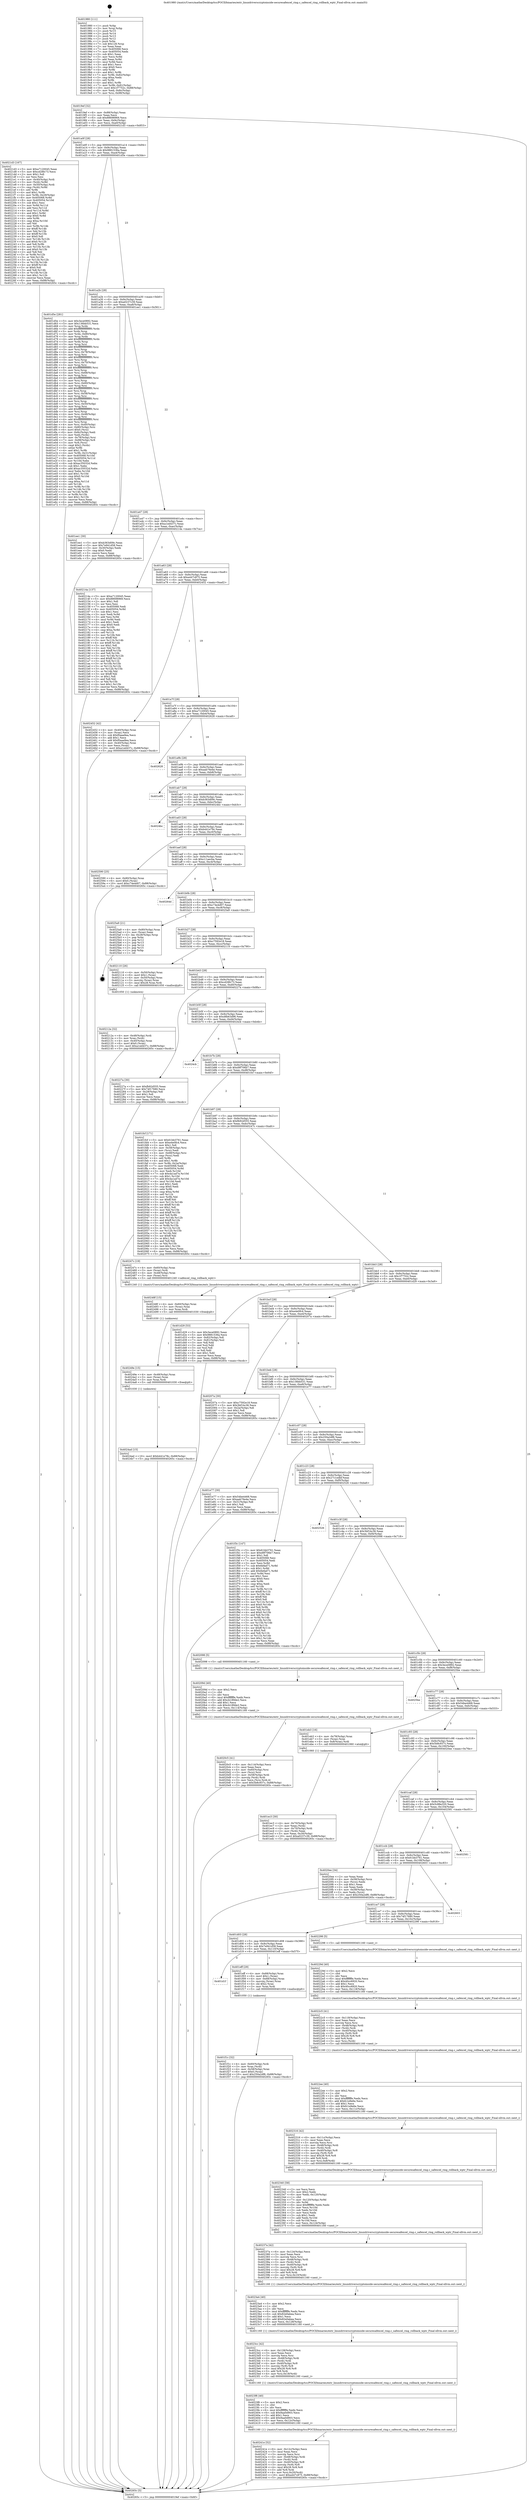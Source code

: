 digraph "0x401980" {
  label = "0x401980 (/mnt/c/Users/mathe/Desktop/tcc/POCII/binaries/extr_linuxdriverscryptoinside-securesafexcel_ring.c_safexcel_ring_rollback_wptr_Final-ollvm.out::main(0))"
  labelloc = "t"
  node[shape=record]

  Entry [label="",width=0.3,height=0.3,shape=circle,fillcolor=black,style=filled]
  "0x4019ef" [label="{
     0x4019ef [32]\l
     | [instrs]\l
     &nbsp;&nbsp;0x4019ef \<+6\>: mov -0x88(%rbp),%eax\l
     &nbsp;&nbsp;0x4019f5 \<+2\>: mov %eax,%ecx\l
     &nbsp;&nbsp;0x4019f7 \<+6\>: sub $0x88698969,%ecx\l
     &nbsp;&nbsp;0x4019fd \<+6\>: mov %eax,-0x9c(%rbp)\l
     &nbsp;&nbsp;0x401a03 \<+6\>: mov %ecx,-0xa0(%rbp)\l
     &nbsp;&nbsp;0x401a09 \<+6\>: je 00000000004021d3 \<main+0x853\>\l
  }"]
  "0x4021d3" [label="{
     0x4021d3 [167]\l
     | [instrs]\l
     &nbsp;&nbsp;0x4021d3 \<+5\>: mov $0xa7120045,%eax\l
     &nbsp;&nbsp;0x4021d8 \<+5\>: mov $0xcd28fc73,%ecx\l
     &nbsp;&nbsp;0x4021dd \<+2\>: mov $0x1,%dl\l
     &nbsp;&nbsp;0x4021df \<+2\>: xor %esi,%esi\l
     &nbsp;&nbsp;0x4021e1 \<+4\>: mov -0x40(%rbp),%rdi\l
     &nbsp;&nbsp;0x4021e5 \<+3\>: mov (%rdi),%r8d\l
     &nbsp;&nbsp;0x4021e8 \<+4\>: mov -0x50(%rbp),%rdi\l
     &nbsp;&nbsp;0x4021ec \<+3\>: cmp (%rdi),%r8d\l
     &nbsp;&nbsp;0x4021ef \<+4\>: setl %r9b\l
     &nbsp;&nbsp;0x4021f3 \<+4\>: and $0x1,%r9b\l
     &nbsp;&nbsp;0x4021f7 \<+4\>: mov %r9b,-0x29(%rbp)\l
     &nbsp;&nbsp;0x4021fb \<+8\>: mov 0x405068,%r8d\l
     &nbsp;&nbsp;0x402203 \<+8\>: mov 0x405054,%r10d\l
     &nbsp;&nbsp;0x40220b \<+3\>: sub $0x1,%esi\l
     &nbsp;&nbsp;0x40220e \<+3\>: mov %r8d,%r11d\l
     &nbsp;&nbsp;0x402211 \<+3\>: add %esi,%r11d\l
     &nbsp;&nbsp;0x402214 \<+4\>: imul %r11d,%r8d\l
     &nbsp;&nbsp;0x402218 \<+4\>: and $0x1,%r8d\l
     &nbsp;&nbsp;0x40221c \<+4\>: cmp $0x0,%r8d\l
     &nbsp;&nbsp;0x402220 \<+4\>: sete %r9b\l
     &nbsp;&nbsp;0x402224 \<+4\>: cmp $0xa,%r10d\l
     &nbsp;&nbsp;0x402228 \<+3\>: setl %bl\l
     &nbsp;&nbsp;0x40222b \<+3\>: mov %r9b,%r14b\l
     &nbsp;&nbsp;0x40222e \<+4\>: xor $0xff,%r14b\l
     &nbsp;&nbsp;0x402232 \<+3\>: mov %bl,%r15b\l
     &nbsp;&nbsp;0x402235 \<+4\>: xor $0xff,%r15b\l
     &nbsp;&nbsp;0x402239 \<+3\>: xor $0x0,%dl\l
     &nbsp;&nbsp;0x40223c \<+3\>: mov %r14b,%r12b\l
     &nbsp;&nbsp;0x40223f \<+4\>: and $0x0,%r12b\l
     &nbsp;&nbsp;0x402243 \<+3\>: and %dl,%r9b\l
     &nbsp;&nbsp;0x402246 \<+3\>: mov %r15b,%r13b\l
     &nbsp;&nbsp;0x402249 \<+4\>: and $0x0,%r13b\l
     &nbsp;&nbsp;0x40224d \<+2\>: and %dl,%bl\l
     &nbsp;&nbsp;0x40224f \<+3\>: or %r9b,%r12b\l
     &nbsp;&nbsp;0x402252 \<+3\>: or %bl,%r13b\l
     &nbsp;&nbsp;0x402255 \<+3\>: xor %r13b,%r12b\l
     &nbsp;&nbsp;0x402258 \<+3\>: or %r15b,%r14b\l
     &nbsp;&nbsp;0x40225b \<+4\>: xor $0xff,%r14b\l
     &nbsp;&nbsp;0x40225f \<+3\>: or $0x0,%dl\l
     &nbsp;&nbsp;0x402262 \<+3\>: and %dl,%r14b\l
     &nbsp;&nbsp;0x402265 \<+3\>: or %r14b,%r12b\l
     &nbsp;&nbsp;0x402268 \<+4\>: test $0x1,%r12b\l
     &nbsp;&nbsp;0x40226c \<+3\>: cmovne %ecx,%eax\l
     &nbsp;&nbsp;0x40226f \<+6\>: mov %eax,-0x88(%rbp)\l
     &nbsp;&nbsp;0x402275 \<+5\>: jmp 000000000040265c \<main+0xcdc\>\l
  }"]
  "0x401a0f" [label="{
     0x401a0f [28]\l
     | [instrs]\l
     &nbsp;&nbsp;0x401a0f \<+5\>: jmp 0000000000401a14 \<main+0x94\>\l
     &nbsp;&nbsp;0x401a14 \<+6\>: mov -0x9c(%rbp),%eax\l
     &nbsp;&nbsp;0x401a1a \<+5\>: sub $0x9881536a,%eax\l
     &nbsp;&nbsp;0x401a1f \<+6\>: mov %eax,-0xa4(%rbp)\l
     &nbsp;&nbsp;0x401a25 \<+6\>: je 0000000000401d5e \<main+0x3de\>\l
  }"]
  Exit [label="",width=0.3,height=0.3,shape=circle,fillcolor=black,style=filled,peripheries=2]
  "0x401d5e" [label="{
     0x401d5e [281]\l
     | [instrs]\l
     &nbsp;&nbsp;0x401d5e \<+5\>: mov $0x3ece0892,%eax\l
     &nbsp;&nbsp;0x401d63 \<+5\>: mov $0x136bb531,%ecx\l
     &nbsp;&nbsp;0x401d68 \<+3\>: mov %rsp,%rdx\l
     &nbsp;&nbsp;0x401d6b \<+4\>: add $0xfffffffffffffff0,%rdx\l
     &nbsp;&nbsp;0x401d6f \<+3\>: mov %rdx,%rsp\l
     &nbsp;&nbsp;0x401d72 \<+4\>: mov %rdx,-0x80(%rbp)\l
     &nbsp;&nbsp;0x401d76 \<+3\>: mov %rsp,%rdx\l
     &nbsp;&nbsp;0x401d79 \<+4\>: add $0xfffffffffffffff0,%rdx\l
     &nbsp;&nbsp;0x401d7d \<+3\>: mov %rdx,%rsp\l
     &nbsp;&nbsp;0x401d80 \<+3\>: mov %rsp,%rsi\l
     &nbsp;&nbsp;0x401d83 \<+4\>: add $0xfffffffffffffff0,%rsi\l
     &nbsp;&nbsp;0x401d87 \<+3\>: mov %rsi,%rsp\l
     &nbsp;&nbsp;0x401d8a \<+4\>: mov %rsi,-0x78(%rbp)\l
     &nbsp;&nbsp;0x401d8e \<+3\>: mov %rsp,%rsi\l
     &nbsp;&nbsp;0x401d91 \<+4\>: add $0xfffffffffffffff0,%rsi\l
     &nbsp;&nbsp;0x401d95 \<+3\>: mov %rsi,%rsp\l
     &nbsp;&nbsp;0x401d98 \<+4\>: mov %rsi,-0x70(%rbp)\l
     &nbsp;&nbsp;0x401d9c \<+3\>: mov %rsp,%rsi\l
     &nbsp;&nbsp;0x401d9f \<+4\>: add $0xfffffffffffffff0,%rsi\l
     &nbsp;&nbsp;0x401da3 \<+3\>: mov %rsi,%rsp\l
     &nbsp;&nbsp;0x401da6 \<+4\>: mov %rsi,-0x68(%rbp)\l
     &nbsp;&nbsp;0x401daa \<+3\>: mov %rsp,%rsi\l
     &nbsp;&nbsp;0x401dad \<+4\>: add $0xfffffffffffffff0,%rsi\l
     &nbsp;&nbsp;0x401db1 \<+3\>: mov %rsi,%rsp\l
     &nbsp;&nbsp;0x401db4 \<+4\>: mov %rsi,-0x60(%rbp)\l
     &nbsp;&nbsp;0x401db8 \<+3\>: mov %rsp,%rsi\l
     &nbsp;&nbsp;0x401dbb \<+4\>: add $0xfffffffffffffff0,%rsi\l
     &nbsp;&nbsp;0x401dbf \<+3\>: mov %rsi,%rsp\l
     &nbsp;&nbsp;0x401dc2 \<+4\>: mov %rsi,-0x58(%rbp)\l
     &nbsp;&nbsp;0x401dc6 \<+3\>: mov %rsp,%rsi\l
     &nbsp;&nbsp;0x401dc9 \<+4\>: add $0xfffffffffffffff0,%rsi\l
     &nbsp;&nbsp;0x401dcd \<+3\>: mov %rsi,%rsp\l
     &nbsp;&nbsp;0x401dd0 \<+4\>: mov %rsi,-0x50(%rbp)\l
     &nbsp;&nbsp;0x401dd4 \<+3\>: mov %rsp,%rsi\l
     &nbsp;&nbsp;0x401dd7 \<+4\>: add $0xfffffffffffffff0,%rsi\l
     &nbsp;&nbsp;0x401ddb \<+3\>: mov %rsi,%rsp\l
     &nbsp;&nbsp;0x401dde \<+4\>: mov %rsi,-0x48(%rbp)\l
     &nbsp;&nbsp;0x401de2 \<+3\>: mov %rsp,%rsi\l
     &nbsp;&nbsp;0x401de5 \<+4\>: add $0xfffffffffffffff0,%rsi\l
     &nbsp;&nbsp;0x401de9 \<+3\>: mov %rsi,%rsp\l
     &nbsp;&nbsp;0x401dec \<+4\>: mov %rsi,-0x40(%rbp)\l
     &nbsp;&nbsp;0x401df0 \<+4\>: mov -0x80(%rbp),%rsi\l
     &nbsp;&nbsp;0x401df4 \<+6\>: movl $0x0,(%rsi)\l
     &nbsp;&nbsp;0x401dfa \<+6\>: mov -0x8c(%rbp),%edi\l
     &nbsp;&nbsp;0x401e00 \<+2\>: mov %edi,(%rdx)\l
     &nbsp;&nbsp;0x401e02 \<+4\>: mov -0x78(%rbp),%rsi\l
     &nbsp;&nbsp;0x401e06 \<+7\>: mov -0x98(%rbp),%r8\l
     &nbsp;&nbsp;0x401e0d \<+3\>: mov %r8,(%rsi)\l
     &nbsp;&nbsp;0x401e10 \<+3\>: cmpl $0x2,(%rdx)\l
     &nbsp;&nbsp;0x401e13 \<+4\>: setne %r9b\l
     &nbsp;&nbsp;0x401e17 \<+4\>: and $0x1,%r9b\l
     &nbsp;&nbsp;0x401e1b \<+4\>: mov %r9b,-0x31(%rbp)\l
     &nbsp;&nbsp;0x401e1f \<+8\>: mov 0x405068,%r10d\l
     &nbsp;&nbsp;0x401e27 \<+8\>: mov 0x405054,%r11d\l
     &nbsp;&nbsp;0x401e2f \<+3\>: mov %r10d,%ebx\l
     &nbsp;&nbsp;0x401e32 \<+6\>: sub $0xac35032d,%ebx\l
     &nbsp;&nbsp;0x401e38 \<+3\>: sub $0x1,%ebx\l
     &nbsp;&nbsp;0x401e3b \<+6\>: add $0xac35032d,%ebx\l
     &nbsp;&nbsp;0x401e41 \<+4\>: imul %ebx,%r10d\l
     &nbsp;&nbsp;0x401e45 \<+4\>: and $0x1,%r10d\l
     &nbsp;&nbsp;0x401e49 \<+4\>: cmp $0x0,%r10d\l
     &nbsp;&nbsp;0x401e4d \<+4\>: sete %r9b\l
     &nbsp;&nbsp;0x401e51 \<+4\>: cmp $0xa,%r11d\l
     &nbsp;&nbsp;0x401e55 \<+4\>: setl %r14b\l
     &nbsp;&nbsp;0x401e59 \<+3\>: mov %r9b,%r15b\l
     &nbsp;&nbsp;0x401e5c \<+3\>: and %r14b,%r15b\l
     &nbsp;&nbsp;0x401e5f \<+3\>: xor %r14b,%r9b\l
     &nbsp;&nbsp;0x401e62 \<+3\>: or %r9b,%r15b\l
     &nbsp;&nbsp;0x401e65 \<+4\>: test $0x1,%r15b\l
     &nbsp;&nbsp;0x401e69 \<+3\>: cmovne %ecx,%eax\l
     &nbsp;&nbsp;0x401e6c \<+6\>: mov %eax,-0x88(%rbp)\l
     &nbsp;&nbsp;0x401e72 \<+5\>: jmp 000000000040265c \<main+0xcdc\>\l
  }"]
  "0x401a2b" [label="{
     0x401a2b [28]\l
     | [instrs]\l
     &nbsp;&nbsp;0x401a2b \<+5\>: jmp 0000000000401a30 \<main+0xb0\>\l
     &nbsp;&nbsp;0x401a30 \<+6\>: mov -0x9c(%rbp),%eax\l
     &nbsp;&nbsp;0x401a36 \<+5\>: sub $0xa0237c39,%eax\l
     &nbsp;&nbsp;0x401a3b \<+6\>: mov %eax,-0xa8(%rbp)\l
     &nbsp;&nbsp;0x401a41 \<+6\>: je 0000000000401ee1 \<main+0x561\>\l
  }"]
  "0x4024ad" [label="{
     0x4024ad [15]\l
     | [instrs]\l
     &nbsp;&nbsp;0x4024ad \<+10\>: movl $0xb441e78c,-0x88(%rbp)\l
     &nbsp;&nbsp;0x4024b7 \<+5\>: jmp 000000000040265c \<main+0xcdc\>\l
  }"]
  "0x401ee1" [label="{
     0x401ee1 [30]\l
     | [instrs]\l
     &nbsp;&nbsp;0x401ee1 \<+5\>: mov $0xb363d09c,%eax\l
     &nbsp;&nbsp;0x401ee6 \<+5\>: mov $0x7e941d58,%ecx\l
     &nbsp;&nbsp;0x401eeb \<+3\>: mov -0x30(%rbp),%edx\l
     &nbsp;&nbsp;0x401eee \<+3\>: cmp $0x0,%edx\l
     &nbsp;&nbsp;0x401ef1 \<+3\>: cmove %ecx,%eax\l
     &nbsp;&nbsp;0x401ef4 \<+6\>: mov %eax,-0x88(%rbp)\l
     &nbsp;&nbsp;0x401efa \<+5\>: jmp 000000000040265c \<main+0xcdc\>\l
  }"]
  "0x401a47" [label="{
     0x401a47 [28]\l
     | [instrs]\l
     &nbsp;&nbsp;0x401a47 \<+5\>: jmp 0000000000401a4c \<main+0xcc\>\l
     &nbsp;&nbsp;0x401a4c \<+6\>: mov -0x9c(%rbp),%eax\l
     &nbsp;&nbsp;0x401a52 \<+5\>: sub $0xa1ed437c,%eax\l
     &nbsp;&nbsp;0x401a57 \<+6\>: mov %eax,-0xac(%rbp)\l
     &nbsp;&nbsp;0x401a5d \<+6\>: je 000000000040214a \<main+0x7ca\>\l
  }"]
  "0x40249e" [label="{
     0x40249e [15]\l
     | [instrs]\l
     &nbsp;&nbsp;0x40249e \<+4\>: mov -0x48(%rbp),%rax\l
     &nbsp;&nbsp;0x4024a2 \<+3\>: mov (%rax),%rax\l
     &nbsp;&nbsp;0x4024a5 \<+3\>: mov %rax,%rdi\l
     &nbsp;&nbsp;0x4024a8 \<+5\>: call 0000000000401030 \<free@plt\>\l
     | [calls]\l
     &nbsp;&nbsp;0x401030 \{1\} (unknown)\l
  }"]
  "0x40214a" [label="{
     0x40214a [137]\l
     | [instrs]\l
     &nbsp;&nbsp;0x40214a \<+5\>: mov $0xa7120045,%eax\l
     &nbsp;&nbsp;0x40214f \<+5\>: mov $0x88698969,%ecx\l
     &nbsp;&nbsp;0x402154 \<+2\>: mov $0x1,%dl\l
     &nbsp;&nbsp;0x402156 \<+2\>: xor %esi,%esi\l
     &nbsp;&nbsp;0x402158 \<+7\>: mov 0x405068,%edi\l
     &nbsp;&nbsp;0x40215f \<+8\>: mov 0x405054,%r8d\l
     &nbsp;&nbsp;0x402167 \<+3\>: sub $0x1,%esi\l
     &nbsp;&nbsp;0x40216a \<+3\>: mov %edi,%r9d\l
     &nbsp;&nbsp;0x40216d \<+3\>: add %esi,%r9d\l
     &nbsp;&nbsp;0x402170 \<+4\>: imul %r9d,%edi\l
     &nbsp;&nbsp;0x402174 \<+3\>: and $0x1,%edi\l
     &nbsp;&nbsp;0x402177 \<+3\>: cmp $0x0,%edi\l
     &nbsp;&nbsp;0x40217a \<+4\>: sete %r10b\l
     &nbsp;&nbsp;0x40217e \<+4\>: cmp $0xa,%r8d\l
     &nbsp;&nbsp;0x402182 \<+4\>: setl %r11b\l
     &nbsp;&nbsp;0x402186 \<+3\>: mov %r10b,%bl\l
     &nbsp;&nbsp;0x402189 \<+3\>: xor $0xff,%bl\l
     &nbsp;&nbsp;0x40218c \<+3\>: mov %r11b,%r14b\l
     &nbsp;&nbsp;0x40218f \<+4\>: xor $0xff,%r14b\l
     &nbsp;&nbsp;0x402193 \<+3\>: xor $0x1,%dl\l
     &nbsp;&nbsp;0x402196 \<+3\>: mov %bl,%r15b\l
     &nbsp;&nbsp;0x402199 \<+4\>: and $0xff,%r15b\l
     &nbsp;&nbsp;0x40219d \<+3\>: and %dl,%r10b\l
     &nbsp;&nbsp;0x4021a0 \<+3\>: mov %r14b,%r12b\l
     &nbsp;&nbsp;0x4021a3 \<+4\>: and $0xff,%r12b\l
     &nbsp;&nbsp;0x4021a7 \<+3\>: and %dl,%r11b\l
     &nbsp;&nbsp;0x4021aa \<+3\>: or %r10b,%r15b\l
     &nbsp;&nbsp;0x4021ad \<+3\>: or %r11b,%r12b\l
     &nbsp;&nbsp;0x4021b0 \<+3\>: xor %r12b,%r15b\l
     &nbsp;&nbsp;0x4021b3 \<+3\>: or %r14b,%bl\l
     &nbsp;&nbsp;0x4021b6 \<+3\>: xor $0xff,%bl\l
     &nbsp;&nbsp;0x4021b9 \<+3\>: or $0x1,%dl\l
     &nbsp;&nbsp;0x4021bc \<+2\>: and %dl,%bl\l
     &nbsp;&nbsp;0x4021be \<+3\>: or %bl,%r15b\l
     &nbsp;&nbsp;0x4021c1 \<+4\>: test $0x1,%r15b\l
     &nbsp;&nbsp;0x4021c5 \<+3\>: cmovne %ecx,%eax\l
     &nbsp;&nbsp;0x4021c8 \<+6\>: mov %eax,-0x88(%rbp)\l
     &nbsp;&nbsp;0x4021ce \<+5\>: jmp 000000000040265c \<main+0xcdc\>\l
  }"]
  "0x401a63" [label="{
     0x401a63 [28]\l
     | [instrs]\l
     &nbsp;&nbsp;0x401a63 \<+5\>: jmp 0000000000401a68 \<main+0xe8\>\l
     &nbsp;&nbsp;0x401a68 \<+6\>: mov -0x9c(%rbp),%eax\l
     &nbsp;&nbsp;0x401a6e \<+5\>: sub $0xa447c875,%eax\l
     &nbsp;&nbsp;0x401a73 \<+6\>: mov %eax,-0xb0(%rbp)\l
     &nbsp;&nbsp;0x401a79 \<+6\>: je 0000000000402452 \<main+0xad2\>\l
  }"]
  "0x40248f" [label="{
     0x40248f [15]\l
     | [instrs]\l
     &nbsp;&nbsp;0x40248f \<+4\>: mov -0x60(%rbp),%rax\l
     &nbsp;&nbsp;0x402493 \<+3\>: mov (%rax),%rax\l
     &nbsp;&nbsp;0x402496 \<+3\>: mov %rax,%rdi\l
     &nbsp;&nbsp;0x402499 \<+5\>: call 0000000000401030 \<free@plt\>\l
     | [calls]\l
     &nbsp;&nbsp;0x401030 \{1\} (unknown)\l
  }"]
  "0x402452" [label="{
     0x402452 [42]\l
     | [instrs]\l
     &nbsp;&nbsp;0x402452 \<+4\>: mov -0x40(%rbp),%rax\l
     &nbsp;&nbsp;0x402456 \<+2\>: mov (%rax),%ecx\l
     &nbsp;&nbsp;0x402458 \<+6\>: sub $0xf0aaa9ea,%ecx\l
     &nbsp;&nbsp;0x40245e \<+3\>: add $0x1,%ecx\l
     &nbsp;&nbsp;0x402461 \<+6\>: add $0xf0aaa9ea,%ecx\l
     &nbsp;&nbsp;0x402467 \<+4\>: mov -0x40(%rbp),%rax\l
     &nbsp;&nbsp;0x40246b \<+2\>: mov %ecx,(%rax)\l
     &nbsp;&nbsp;0x40246d \<+10\>: movl $0xa1ed437c,-0x88(%rbp)\l
     &nbsp;&nbsp;0x402477 \<+5\>: jmp 000000000040265c \<main+0xcdc\>\l
  }"]
  "0x401a7f" [label="{
     0x401a7f [28]\l
     | [instrs]\l
     &nbsp;&nbsp;0x401a7f \<+5\>: jmp 0000000000401a84 \<main+0x104\>\l
     &nbsp;&nbsp;0x401a84 \<+6\>: mov -0x9c(%rbp),%eax\l
     &nbsp;&nbsp;0x401a8a \<+5\>: sub $0xa7120045,%eax\l
     &nbsp;&nbsp;0x401a8f \<+6\>: mov %eax,-0xb4(%rbp)\l
     &nbsp;&nbsp;0x401a95 \<+6\>: je 0000000000402628 \<main+0xca8\>\l
  }"]
  "0x40241e" [label="{
     0x40241e [52]\l
     | [instrs]\l
     &nbsp;&nbsp;0x40241e \<+6\>: mov -0x12c(%rbp),%ecx\l
     &nbsp;&nbsp;0x402424 \<+3\>: imul %eax,%ecx\l
     &nbsp;&nbsp;0x402427 \<+3\>: movslq %ecx,%rsi\l
     &nbsp;&nbsp;0x40242a \<+4\>: mov -0x48(%rbp),%rdi\l
     &nbsp;&nbsp;0x40242e \<+3\>: mov (%rdi),%rdi\l
     &nbsp;&nbsp;0x402431 \<+4\>: mov -0x40(%rbp),%r8\l
     &nbsp;&nbsp;0x402435 \<+3\>: movslq (%r8),%r8\l
     &nbsp;&nbsp;0x402438 \<+4\>: imul $0x28,%r8,%r8\l
     &nbsp;&nbsp;0x40243c \<+3\>: add %r8,%rdi\l
     &nbsp;&nbsp;0x40243f \<+4\>: mov %rsi,0x20(%rdi)\l
     &nbsp;&nbsp;0x402443 \<+10\>: movl $0xa447c875,-0x88(%rbp)\l
     &nbsp;&nbsp;0x40244d \<+5\>: jmp 000000000040265c \<main+0xcdc\>\l
  }"]
  "0x402628" [label="{
     0x402628\l
  }", style=dashed]
  "0x401a9b" [label="{
     0x401a9b [28]\l
     | [instrs]\l
     &nbsp;&nbsp;0x401a9b \<+5\>: jmp 0000000000401aa0 \<main+0x120\>\l
     &nbsp;&nbsp;0x401aa0 \<+6\>: mov -0x9c(%rbp),%eax\l
     &nbsp;&nbsp;0x401aa6 \<+5\>: sub $0xaab76e4e,%eax\l
     &nbsp;&nbsp;0x401aab \<+6\>: mov %eax,-0xb8(%rbp)\l
     &nbsp;&nbsp;0x401ab1 \<+6\>: je 0000000000401e95 \<main+0x515\>\l
  }"]
  "0x4023f6" [label="{
     0x4023f6 [40]\l
     | [instrs]\l
     &nbsp;&nbsp;0x4023f6 \<+5\>: mov $0x2,%ecx\l
     &nbsp;&nbsp;0x4023fb \<+1\>: cltd\l
     &nbsp;&nbsp;0x4023fc \<+2\>: idiv %ecx\l
     &nbsp;&nbsp;0x4023fe \<+6\>: imul $0xfffffffe,%edx,%ecx\l
     &nbsp;&nbsp;0x402404 \<+6\>: sub $0x9aa0d903,%ecx\l
     &nbsp;&nbsp;0x40240a \<+3\>: add $0x1,%ecx\l
     &nbsp;&nbsp;0x40240d \<+6\>: add $0x9aa0d903,%ecx\l
     &nbsp;&nbsp;0x402413 \<+6\>: mov %ecx,-0x12c(%rbp)\l
     &nbsp;&nbsp;0x402419 \<+5\>: call 0000000000401160 \<next_i\>\l
     | [calls]\l
     &nbsp;&nbsp;0x401160 \{1\} (/mnt/c/Users/mathe/Desktop/tcc/POCII/binaries/extr_linuxdriverscryptoinside-securesafexcel_ring.c_safexcel_ring_rollback_wptr_Final-ollvm.out::next_i)\l
  }"]
  "0x401e95" [label="{
     0x401e95\l
  }", style=dashed]
  "0x401ab7" [label="{
     0x401ab7 [28]\l
     | [instrs]\l
     &nbsp;&nbsp;0x401ab7 \<+5\>: jmp 0000000000401abc \<main+0x13c\>\l
     &nbsp;&nbsp;0x401abc \<+6\>: mov -0x9c(%rbp),%eax\l
     &nbsp;&nbsp;0x401ac2 \<+5\>: sub $0xb363d09c,%eax\l
     &nbsp;&nbsp;0x401ac7 \<+6\>: mov %eax,-0xbc(%rbp)\l
     &nbsp;&nbsp;0x401acd \<+6\>: je 00000000004024bc \<main+0xb3c\>\l
  }"]
  "0x4023cc" [label="{
     0x4023cc [42]\l
     | [instrs]\l
     &nbsp;&nbsp;0x4023cc \<+6\>: mov -0x128(%rbp),%ecx\l
     &nbsp;&nbsp;0x4023d2 \<+3\>: imul %eax,%ecx\l
     &nbsp;&nbsp;0x4023d5 \<+3\>: movslq %ecx,%rsi\l
     &nbsp;&nbsp;0x4023d8 \<+4\>: mov -0x48(%rbp),%rdi\l
     &nbsp;&nbsp;0x4023dc \<+3\>: mov (%rdi),%rdi\l
     &nbsp;&nbsp;0x4023df \<+4\>: mov -0x40(%rbp),%r8\l
     &nbsp;&nbsp;0x4023e3 \<+3\>: movslq (%r8),%r8\l
     &nbsp;&nbsp;0x4023e6 \<+4\>: imul $0x28,%r8,%r8\l
     &nbsp;&nbsp;0x4023ea \<+3\>: add %r8,%rdi\l
     &nbsp;&nbsp;0x4023ed \<+4\>: mov %rsi,0x18(%rdi)\l
     &nbsp;&nbsp;0x4023f1 \<+5\>: call 0000000000401160 \<next_i\>\l
     | [calls]\l
     &nbsp;&nbsp;0x401160 \{1\} (/mnt/c/Users/mathe/Desktop/tcc/POCII/binaries/extr_linuxdriverscryptoinside-securesafexcel_ring.c_safexcel_ring_rollback_wptr_Final-ollvm.out::next_i)\l
  }"]
  "0x4024bc" [label="{
     0x4024bc\l
  }", style=dashed]
  "0x401ad3" [label="{
     0x401ad3 [28]\l
     | [instrs]\l
     &nbsp;&nbsp;0x401ad3 \<+5\>: jmp 0000000000401ad8 \<main+0x158\>\l
     &nbsp;&nbsp;0x401ad8 \<+6\>: mov -0x9c(%rbp),%eax\l
     &nbsp;&nbsp;0x401ade \<+5\>: sub $0xb441e78c,%eax\l
     &nbsp;&nbsp;0x401ae3 \<+6\>: mov %eax,-0xc0(%rbp)\l
     &nbsp;&nbsp;0x401ae9 \<+6\>: je 0000000000402590 \<main+0xc10\>\l
  }"]
  "0x4023a4" [label="{
     0x4023a4 [40]\l
     | [instrs]\l
     &nbsp;&nbsp;0x4023a4 \<+5\>: mov $0x2,%ecx\l
     &nbsp;&nbsp;0x4023a9 \<+1\>: cltd\l
     &nbsp;&nbsp;0x4023aa \<+2\>: idiv %ecx\l
     &nbsp;&nbsp;0x4023ac \<+6\>: imul $0xfffffffe,%edx,%ecx\l
     &nbsp;&nbsp;0x4023b2 \<+6\>: sub $0x82e0abea,%ecx\l
     &nbsp;&nbsp;0x4023b8 \<+3\>: add $0x1,%ecx\l
     &nbsp;&nbsp;0x4023bb \<+6\>: add $0x82e0abea,%ecx\l
     &nbsp;&nbsp;0x4023c1 \<+6\>: mov %ecx,-0x128(%rbp)\l
     &nbsp;&nbsp;0x4023c7 \<+5\>: call 0000000000401160 \<next_i\>\l
     | [calls]\l
     &nbsp;&nbsp;0x401160 \{1\} (/mnt/c/Users/mathe/Desktop/tcc/POCII/binaries/extr_linuxdriverscryptoinside-securesafexcel_ring.c_safexcel_ring_rollback_wptr_Final-ollvm.out::next_i)\l
  }"]
  "0x402590" [label="{
     0x402590 [25]\l
     | [instrs]\l
     &nbsp;&nbsp;0x402590 \<+4\>: mov -0x80(%rbp),%rax\l
     &nbsp;&nbsp;0x402594 \<+6\>: movl $0x0,(%rax)\l
     &nbsp;&nbsp;0x40259a \<+10\>: movl $0xc74e4d07,-0x88(%rbp)\l
     &nbsp;&nbsp;0x4025a4 \<+5\>: jmp 000000000040265c \<main+0xcdc\>\l
  }"]
  "0x401aef" [label="{
     0x401aef [28]\l
     | [instrs]\l
     &nbsp;&nbsp;0x401aef \<+5\>: jmp 0000000000401af4 \<main+0x174\>\l
     &nbsp;&nbsp;0x401af4 \<+6\>: mov -0x9c(%rbp),%eax\l
     &nbsp;&nbsp;0x401afa \<+5\>: sub $0xc11aecba,%eax\l
     &nbsp;&nbsp;0x401aff \<+6\>: mov %eax,-0xc4(%rbp)\l
     &nbsp;&nbsp;0x401b05 \<+6\>: je 000000000040264d \<main+0xccd\>\l
  }"]
  "0x40237a" [label="{
     0x40237a [42]\l
     | [instrs]\l
     &nbsp;&nbsp;0x40237a \<+6\>: mov -0x124(%rbp),%ecx\l
     &nbsp;&nbsp;0x402380 \<+3\>: imul %eax,%ecx\l
     &nbsp;&nbsp;0x402383 \<+3\>: movslq %ecx,%rsi\l
     &nbsp;&nbsp;0x402386 \<+4\>: mov -0x48(%rbp),%rdi\l
     &nbsp;&nbsp;0x40238a \<+3\>: mov (%rdi),%rdi\l
     &nbsp;&nbsp;0x40238d \<+4\>: mov -0x40(%rbp),%r8\l
     &nbsp;&nbsp;0x402391 \<+3\>: movslq (%r8),%r8\l
     &nbsp;&nbsp;0x402394 \<+4\>: imul $0x28,%r8,%r8\l
     &nbsp;&nbsp;0x402398 \<+3\>: add %r8,%rdi\l
     &nbsp;&nbsp;0x40239b \<+4\>: mov %rsi,0x10(%rdi)\l
     &nbsp;&nbsp;0x40239f \<+5\>: call 0000000000401160 \<next_i\>\l
     | [calls]\l
     &nbsp;&nbsp;0x401160 \{1\} (/mnt/c/Users/mathe/Desktop/tcc/POCII/binaries/extr_linuxdriverscryptoinside-securesafexcel_ring.c_safexcel_ring_rollback_wptr_Final-ollvm.out::next_i)\l
  }"]
  "0x40264d" [label="{
     0x40264d\l
  }", style=dashed]
  "0x401b0b" [label="{
     0x401b0b [28]\l
     | [instrs]\l
     &nbsp;&nbsp;0x401b0b \<+5\>: jmp 0000000000401b10 \<main+0x190\>\l
     &nbsp;&nbsp;0x401b10 \<+6\>: mov -0x9c(%rbp),%eax\l
     &nbsp;&nbsp;0x401b16 \<+5\>: sub $0xc74e4d07,%eax\l
     &nbsp;&nbsp;0x401b1b \<+6\>: mov %eax,-0xc8(%rbp)\l
     &nbsp;&nbsp;0x401b21 \<+6\>: je 00000000004025a9 \<main+0xc29\>\l
  }"]
  "0x402340" [label="{
     0x402340 [58]\l
     | [instrs]\l
     &nbsp;&nbsp;0x402340 \<+2\>: xor %ecx,%ecx\l
     &nbsp;&nbsp;0x402342 \<+5\>: mov $0x2,%edx\l
     &nbsp;&nbsp;0x402347 \<+6\>: mov %edx,-0x120(%rbp)\l
     &nbsp;&nbsp;0x40234d \<+1\>: cltd\l
     &nbsp;&nbsp;0x40234e \<+7\>: mov -0x120(%rbp),%r9d\l
     &nbsp;&nbsp;0x402355 \<+3\>: idiv %r9d\l
     &nbsp;&nbsp;0x402358 \<+6\>: imul $0xfffffffe,%edx,%edx\l
     &nbsp;&nbsp;0x40235e \<+3\>: mov %ecx,%r10d\l
     &nbsp;&nbsp;0x402361 \<+3\>: sub %edx,%r10d\l
     &nbsp;&nbsp;0x402364 \<+2\>: mov %ecx,%edx\l
     &nbsp;&nbsp;0x402366 \<+3\>: sub $0x1,%edx\l
     &nbsp;&nbsp;0x402369 \<+3\>: add %edx,%r10d\l
     &nbsp;&nbsp;0x40236c \<+3\>: sub %r10d,%ecx\l
     &nbsp;&nbsp;0x40236f \<+6\>: mov %ecx,-0x124(%rbp)\l
     &nbsp;&nbsp;0x402375 \<+5\>: call 0000000000401160 \<next_i\>\l
     | [calls]\l
     &nbsp;&nbsp;0x401160 \{1\} (/mnt/c/Users/mathe/Desktop/tcc/POCII/binaries/extr_linuxdriverscryptoinside-securesafexcel_ring.c_safexcel_ring_rollback_wptr_Final-ollvm.out::next_i)\l
  }"]
  "0x4025a9" [label="{
     0x4025a9 [21]\l
     | [instrs]\l
     &nbsp;&nbsp;0x4025a9 \<+4\>: mov -0x80(%rbp),%rax\l
     &nbsp;&nbsp;0x4025ad \<+2\>: mov (%rax),%eax\l
     &nbsp;&nbsp;0x4025af \<+4\>: lea -0x28(%rbp),%rsp\l
     &nbsp;&nbsp;0x4025b3 \<+1\>: pop %rbx\l
     &nbsp;&nbsp;0x4025b4 \<+2\>: pop %r12\l
     &nbsp;&nbsp;0x4025b6 \<+2\>: pop %r13\l
     &nbsp;&nbsp;0x4025b8 \<+2\>: pop %r14\l
     &nbsp;&nbsp;0x4025ba \<+2\>: pop %r15\l
     &nbsp;&nbsp;0x4025bc \<+1\>: pop %rbp\l
     &nbsp;&nbsp;0x4025bd \<+1\>: ret\l
  }"]
  "0x401b27" [label="{
     0x401b27 [28]\l
     | [instrs]\l
     &nbsp;&nbsp;0x401b27 \<+5\>: jmp 0000000000401b2c \<main+0x1ac\>\l
     &nbsp;&nbsp;0x401b2c \<+6\>: mov -0x9c(%rbp),%eax\l
     &nbsp;&nbsp;0x401b32 \<+5\>: sub $0xc7592e18,%eax\l
     &nbsp;&nbsp;0x401b37 \<+6\>: mov %eax,-0xcc(%rbp)\l
     &nbsp;&nbsp;0x401b3d \<+6\>: je 0000000000402110 \<main+0x790\>\l
  }"]
  "0x402316" [label="{
     0x402316 [42]\l
     | [instrs]\l
     &nbsp;&nbsp;0x402316 \<+6\>: mov -0x11c(%rbp),%ecx\l
     &nbsp;&nbsp;0x40231c \<+3\>: imul %eax,%ecx\l
     &nbsp;&nbsp;0x40231f \<+3\>: movslq %ecx,%rsi\l
     &nbsp;&nbsp;0x402322 \<+4\>: mov -0x48(%rbp),%rdi\l
     &nbsp;&nbsp;0x402326 \<+3\>: mov (%rdi),%rdi\l
     &nbsp;&nbsp;0x402329 \<+4\>: mov -0x40(%rbp),%r8\l
     &nbsp;&nbsp;0x40232d \<+3\>: movslq (%r8),%r8\l
     &nbsp;&nbsp;0x402330 \<+4\>: imul $0x28,%r8,%r8\l
     &nbsp;&nbsp;0x402334 \<+3\>: add %r8,%rdi\l
     &nbsp;&nbsp;0x402337 \<+4\>: mov %rsi,0x8(%rdi)\l
     &nbsp;&nbsp;0x40233b \<+5\>: call 0000000000401160 \<next_i\>\l
     | [calls]\l
     &nbsp;&nbsp;0x401160 \{1\} (/mnt/c/Users/mathe/Desktop/tcc/POCII/binaries/extr_linuxdriverscryptoinside-securesafexcel_ring.c_safexcel_ring_rollback_wptr_Final-ollvm.out::next_i)\l
  }"]
  "0x402110" [label="{
     0x402110 [26]\l
     | [instrs]\l
     &nbsp;&nbsp;0x402110 \<+4\>: mov -0x50(%rbp),%rax\l
     &nbsp;&nbsp;0x402114 \<+6\>: movl $0x1,(%rax)\l
     &nbsp;&nbsp;0x40211a \<+4\>: mov -0x50(%rbp),%rax\l
     &nbsp;&nbsp;0x40211e \<+3\>: movslq (%rax),%rax\l
     &nbsp;&nbsp;0x402121 \<+4\>: imul $0x28,%rax,%rdi\l
     &nbsp;&nbsp;0x402125 \<+5\>: call 0000000000401050 \<malloc@plt\>\l
     | [calls]\l
     &nbsp;&nbsp;0x401050 \{1\} (unknown)\l
  }"]
  "0x401b43" [label="{
     0x401b43 [28]\l
     | [instrs]\l
     &nbsp;&nbsp;0x401b43 \<+5\>: jmp 0000000000401b48 \<main+0x1c8\>\l
     &nbsp;&nbsp;0x401b48 \<+6\>: mov -0x9c(%rbp),%eax\l
     &nbsp;&nbsp;0x401b4e \<+5\>: sub $0xcd28fc73,%eax\l
     &nbsp;&nbsp;0x401b53 \<+6\>: mov %eax,-0xd0(%rbp)\l
     &nbsp;&nbsp;0x401b59 \<+6\>: je 000000000040227a \<main+0x8fa\>\l
  }"]
  "0x4022ee" [label="{
     0x4022ee [40]\l
     | [instrs]\l
     &nbsp;&nbsp;0x4022ee \<+5\>: mov $0x2,%ecx\l
     &nbsp;&nbsp;0x4022f3 \<+1\>: cltd\l
     &nbsp;&nbsp;0x4022f4 \<+2\>: idiv %ecx\l
     &nbsp;&nbsp;0x4022f6 \<+6\>: imul $0xfffffffe,%edx,%ecx\l
     &nbsp;&nbsp;0x4022fc \<+6\>: add $0xfc1e9e6e,%ecx\l
     &nbsp;&nbsp;0x402302 \<+3\>: add $0x1,%ecx\l
     &nbsp;&nbsp;0x402305 \<+6\>: sub $0xfc1e9e6e,%ecx\l
     &nbsp;&nbsp;0x40230b \<+6\>: mov %ecx,-0x11c(%rbp)\l
     &nbsp;&nbsp;0x402311 \<+5\>: call 0000000000401160 \<next_i\>\l
     | [calls]\l
     &nbsp;&nbsp;0x401160 \{1\} (/mnt/c/Users/mathe/Desktop/tcc/POCII/binaries/extr_linuxdriverscryptoinside-securesafexcel_ring.c_safexcel_ring_rollback_wptr_Final-ollvm.out::next_i)\l
  }"]
  "0x40227a" [label="{
     0x40227a [30]\l
     | [instrs]\l
     &nbsp;&nbsp;0x40227a \<+5\>: mov $0xfb92d555,%eax\l
     &nbsp;&nbsp;0x40227f \<+5\>: mov $0x74f17680,%ecx\l
     &nbsp;&nbsp;0x402284 \<+3\>: mov -0x29(%rbp),%dl\l
     &nbsp;&nbsp;0x402287 \<+3\>: test $0x1,%dl\l
     &nbsp;&nbsp;0x40228a \<+3\>: cmovne %ecx,%eax\l
     &nbsp;&nbsp;0x40228d \<+6\>: mov %eax,-0x88(%rbp)\l
     &nbsp;&nbsp;0x402293 \<+5\>: jmp 000000000040265c \<main+0xcdc\>\l
  }"]
  "0x401b5f" [label="{
     0x401b5f [28]\l
     | [instrs]\l
     &nbsp;&nbsp;0x401b5f \<+5\>: jmp 0000000000401b64 \<main+0x1e4\>\l
     &nbsp;&nbsp;0x401b64 \<+6\>: mov -0x9c(%rbp),%eax\l
     &nbsp;&nbsp;0x401b6a \<+5\>: sub $0xd8b63d96,%eax\l
     &nbsp;&nbsp;0x401b6f \<+6\>: mov %eax,-0xd4(%rbp)\l
     &nbsp;&nbsp;0x401b75 \<+6\>: je 00000000004024cb \<main+0xb4b\>\l
  }"]
  "0x4022c5" [label="{
     0x4022c5 [41]\l
     | [instrs]\l
     &nbsp;&nbsp;0x4022c5 \<+6\>: mov -0x118(%rbp),%ecx\l
     &nbsp;&nbsp;0x4022cb \<+3\>: imul %eax,%ecx\l
     &nbsp;&nbsp;0x4022ce \<+3\>: movslq %ecx,%rsi\l
     &nbsp;&nbsp;0x4022d1 \<+4\>: mov -0x48(%rbp),%rdi\l
     &nbsp;&nbsp;0x4022d5 \<+3\>: mov (%rdi),%rdi\l
     &nbsp;&nbsp;0x4022d8 \<+4\>: mov -0x40(%rbp),%r8\l
     &nbsp;&nbsp;0x4022dc \<+3\>: movslq (%r8),%r8\l
     &nbsp;&nbsp;0x4022df \<+4\>: imul $0x28,%r8,%r8\l
     &nbsp;&nbsp;0x4022e3 \<+3\>: add %r8,%rdi\l
     &nbsp;&nbsp;0x4022e6 \<+3\>: mov %rsi,(%rdi)\l
     &nbsp;&nbsp;0x4022e9 \<+5\>: call 0000000000401160 \<next_i\>\l
     | [calls]\l
     &nbsp;&nbsp;0x401160 \{1\} (/mnt/c/Users/mathe/Desktop/tcc/POCII/binaries/extr_linuxdriverscryptoinside-securesafexcel_ring.c_safexcel_ring_rollback_wptr_Final-ollvm.out::next_i)\l
  }"]
  "0x4024cb" [label="{
     0x4024cb\l
  }", style=dashed]
  "0x401b7b" [label="{
     0x401b7b [28]\l
     | [instrs]\l
     &nbsp;&nbsp;0x401b7b \<+5\>: jmp 0000000000401b80 \<main+0x200\>\l
     &nbsp;&nbsp;0x401b80 \<+6\>: mov -0x9c(%rbp),%eax\l
     &nbsp;&nbsp;0x401b86 \<+5\>: sub $0xd9f706b7,%eax\l
     &nbsp;&nbsp;0x401b8b \<+6\>: mov %eax,-0xd8(%rbp)\l
     &nbsp;&nbsp;0x401b91 \<+6\>: je 0000000000401fcf \<main+0x64f\>\l
  }"]
  "0x40229d" [label="{
     0x40229d [40]\l
     | [instrs]\l
     &nbsp;&nbsp;0x40229d \<+5\>: mov $0x2,%ecx\l
     &nbsp;&nbsp;0x4022a2 \<+1\>: cltd\l
     &nbsp;&nbsp;0x4022a3 \<+2\>: idiv %ecx\l
     &nbsp;&nbsp;0x4022a5 \<+6\>: imul $0xfffffffe,%edx,%ecx\l
     &nbsp;&nbsp;0x4022ab \<+6\>: add $0x40cc6920,%ecx\l
     &nbsp;&nbsp;0x4022b1 \<+3\>: add $0x1,%ecx\l
     &nbsp;&nbsp;0x4022b4 \<+6\>: sub $0x40cc6920,%ecx\l
     &nbsp;&nbsp;0x4022ba \<+6\>: mov %ecx,-0x118(%rbp)\l
     &nbsp;&nbsp;0x4022c0 \<+5\>: call 0000000000401160 \<next_i\>\l
     | [calls]\l
     &nbsp;&nbsp;0x401160 \{1\} (/mnt/c/Users/mathe/Desktop/tcc/POCII/binaries/extr_linuxdriverscryptoinside-securesafexcel_ring.c_safexcel_ring_rollback_wptr_Final-ollvm.out::next_i)\l
  }"]
  "0x401fcf" [label="{
     0x401fcf [171]\l
     | [instrs]\l
     &nbsp;&nbsp;0x401fcf \<+5\>: mov $0x61bb3761,%eax\l
     &nbsp;&nbsp;0x401fd4 \<+5\>: mov $0xe4e0fc4,%ecx\l
     &nbsp;&nbsp;0x401fd9 \<+2\>: mov $0x1,%dl\l
     &nbsp;&nbsp;0x401fdb \<+4\>: mov -0x58(%rbp),%rsi\l
     &nbsp;&nbsp;0x401fdf \<+2\>: mov (%rsi),%edi\l
     &nbsp;&nbsp;0x401fe1 \<+4\>: mov -0x68(%rbp),%rsi\l
     &nbsp;&nbsp;0x401fe5 \<+2\>: cmp (%rsi),%edi\l
     &nbsp;&nbsp;0x401fe7 \<+4\>: setl %r8b\l
     &nbsp;&nbsp;0x401feb \<+4\>: and $0x1,%r8b\l
     &nbsp;&nbsp;0x401fef \<+4\>: mov %r8b,-0x2a(%rbp)\l
     &nbsp;&nbsp;0x401ff3 \<+7\>: mov 0x405068,%edi\l
     &nbsp;&nbsp;0x401ffa \<+8\>: mov 0x405054,%r9d\l
     &nbsp;&nbsp;0x402002 \<+3\>: mov %edi,%r10d\l
     &nbsp;&nbsp;0x402005 \<+7\>: sub $0x4a1ad7e,%r10d\l
     &nbsp;&nbsp;0x40200c \<+4\>: sub $0x1,%r10d\l
     &nbsp;&nbsp;0x402010 \<+7\>: add $0x4a1ad7e,%r10d\l
     &nbsp;&nbsp;0x402017 \<+4\>: imul %r10d,%edi\l
     &nbsp;&nbsp;0x40201b \<+3\>: and $0x1,%edi\l
     &nbsp;&nbsp;0x40201e \<+3\>: cmp $0x0,%edi\l
     &nbsp;&nbsp;0x402021 \<+4\>: sete %r8b\l
     &nbsp;&nbsp;0x402025 \<+4\>: cmp $0xa,%r9d\l
     &nbsp;&nbsp;0x402029 \<+4\>: setl %r11b\l
     &nbsp;&nbsp;0x40202d \<+3\>: mov %r8b,%bl\l
     &nbsp;&nbsp;0x402030 \<+3\>: xor $0xff,%bl\l
     &nbsp;&nbsp;0x402033 \<+3\>: mov %r11b,%r14b\l
     &nbsp;&nbsp;0x402036 \<+4\>: xor $0xff,%r14b\l
     &nbsp;&nbsp;0x40203a \<+3\>: xor $0x1,%dl\l
     &nbsp;&nbsp;0x40203d \<+3\>: mov %bl,%r15b\l
     &nbsp;&nbsp;0x402040 \<+4\>: and $0xff,%r15b\l
     &nbsp;&nbsp;0x402044 \<+3\>: and %dl,%r8b\l
     &nbsp;&nbsp;0x402047 \<+3\>: mov %r14b,%r12b\l
     &nbsp;&nbsp;0x40204a \<+4\>: and $0xff,%r12b\l
     &nbsp;&nbsp;0x40204e \<+3\>: and %dl,%r11b\l
     &nbsp;&nbsp;0x402051 \<+3\>: or %r8b,%r15b\l
     &nbsp;&nbsp;0x402054 \<+3\>: or %r11b,%r12b\l
     &nbsp;&nbsp;0x402057 \<+3\>: xor %r12b,%r15b\l
     &nbsp;&nbsp;0x40205a \<+3\>: or %r14b,%bl\l
     &nbsp;&nbsp;0x40205d \<+3\>: xor $0xff,%bl\l
     &nbsp;&nbsp;0x402060 \<+3\>: or $0x1,%dl\l
     &nbsp;&nbsp;0x402063 \<+2\>: and %dl,%bl\l
     &nbsp;&nbsp;0x402065 \<+3\>: or %bl,%r15b\l
     &nbsp;&nbsp;0x402068 \<+4\>: test $0x1,%r15b\l
     &nbsp;&nbsp;0x40206c \<+3\>: cmovne %ecx,%eax\l
     &nbsp;&nbsp;0x40206f \<+6\>: mov %eax,-0x88(%rbp)\l
     &nbsp;&nbsp;0x402075 \<+5\>: jmp 000000000040265c \<main+0xcdc\>\l
  }"]
  "0x401b97" [label="{
     0x401b97 [28]\l
     | [instrs]\l
     &nbsp;&nbsp;0x401b97 \<+5\>: jmp 0000000000401b9c \<main+0x21c\>\l
     &nbsp;&nbsp;0x401b9c \<+6\>: mov -0x9c(%rbp),%eax\l
     &nbsp;&nbsp;0x401ba2 \<+5\>: sub $0xfb92d555,%eax\l
     &nbsp;&nbsp;0x401ba7 \<+6\>: mov %eax,-0xdc(%rbp)\l
     &nbsp;&nbsp;0x401bad \<+6\>: je 000000000040247c \<main+0xafc\>\l
  }"]
  "0x40212a" [label="{
     0x40212a [32]\l
     | [instrs]\l
     &nbsp;&nbsp;0x40212a \<+4\>: mov -0x48(%rbp),%rdi\l
     &nbsp;&nbsp;0x40212e \<+3\>: mov %rax,(%rdi)\l
     &nbsp;&nbsp;0x402131 \<+4\>: mov -0x40(%rbp),%rax\l
     &nbsp;&nbsp;0x402135 \<+6\>: movl $0x0,(%rax)\l
     &nbsp;&nbsp;0x40213b \<+10\>: movl $0xa1ed437c,-0x88(%rbp)\l
     &nbsp;&nbsp;0x402145 \<+5\>: jmp 000000000040265c \<main+0xcdc\>\l
  }"]
  "0x40247c" [label="{
     0x40247c [19]\l
     | [instrs]\l
     &nbsp;&nbsp;0x40247c \<+4\>: mov -0x60(%rbp),%rax\l
     &nbsp;&nbsp;0x402480 \<+3\>: mov (%rax),%rdi\l
     &nbsp;&nbsp;0x402483 \<+4\>: mov -0x48(%rbp),%rax\l
     &nbsp;&nbsp;0x402487 \<+3\>: mov (%rax),%rsi\l
     &nbsp;&nbsp;0x40248a \<+5\>: call 0000000000401240 \<safexcel_ring_rollback_wptr\>\l
     | [calls]\l
     &nbsp;&nbsp;0x401240 \{1\} (/mnt/c/Users/mathe/Desktop/tcc/POCII/binaries/extr_linuxdriverscryptoinside-securesafexcel_ring.c_safexcel_ring_rollback_wptr_Final-ollvm.out::safexcel_ring_rollback_wptr)\l
  }"]
  "0x401bb3" [label="{
     0x401bb3 [28]\l
     | [instrs]\l
     &nbsp;&nbsp;0x401bb3 \<+5\>: jmp 0000000000401bb8 \<main+0x238\>\l
     &nbsp;&nbsp;0x401bb8 \<+6\>: mov -0x9c(%rbp),%eax\l
     &nbsp;&nbsp;0x401bbe \<+5\>: sub $0x1f7752c,%eax\l
     &nbsp;&nbsp;0x401bc3 \<+6\>: mov %eax,-0xe0(%rbp)\l
     &nbsp;&nbsp;0x401bc9 \<+6\>: je 0000000000401d29 \<main+0x3a9\>\l
  }"]
  "0x4020c5" [label="{
     0x4020c5 [41]\l
     | [instrs]\l
     &nbsp;&nbsp;0x4020c5 \<+6\>: mov -0x114(%rbp),%ecx\l
     &nbsp;&nbsp;0x4020cb \<+3\>: imul %eax,%ecx\l
     &nbsp;&nbsp;0x4020ce \<+4\>: mov -0x60(%rbp),%rsi\l
     &nbsp;&nbsp;0x4020d2 \<+3\>: mov (%rsi),%rsi\l
     &nbsp;&nbsp;0x4020d5 \<+4\>: mov -0x58(%rbp),%rdi\l
     &nbsp;&nbsp;0x4020d9 \<+3\>: movslq (%rdi),%rdi\l
     &nbsp;&nbsp;0x4020dc \<+3\>: mov %ecx,(%rsi,%rdi,4)\l
     &nbsp;&nbsp;0x4020df \<+10\>: movl $0x5b8c937c,-0x88(%rbp)\l
     &nbsp;&nbsp;0x4020e9 \<+5\>: jmp 000000000040265c \<main+0xcdc\>\l
  }"]
  "0x401d29" [label="{
     0x401d29 [53]\l
     | [instrs]\l
     &nbsp;&nbsp;0x401d29 \<+5\>: mov $0x3ece0892,%eax\l
     &nbsp;&nbsp;0x401d2e \<+5\>: mov $0x9881536a,%ecx\l
     &nbsp;&nbsp;0x401d33 \<+6\>: mov -0x82(%rbp),%dl\l
     &nbsp;&nbsp;0x401d39 \<+7\>: mov -0x81(%rbp),%sil\l
     &nbsp;&nbsp;0x401d40 \<+3\>: mov %dl,%dil\l
     &nbsp;&nbsp;0x401d43 \<+3\>: and %sil,%dil\l
     &nbsp;&nbsp;0x401d46 \<+3\>: xor %sil,%dl\l
     &nbsp;&nbsp;0x401d49 \<+3\>: or %dl,%dil\l
     &nbsp;&nbsp;0x401d4c \<+4\>: test $0x1,%dil\l
     &nbsp;&nbsp;0x401d50 \<+3\>: cmovne %ecx,%eax\l
     &nbsp;&nbsp;0x401d53 \<+6\>: mov %eax,-0x88(%rbp)\l
     &nbsp;&nbsp;0x401d59 \<+5\>: jmp 000000000040265c \<main+0xcdc\>\l
  }"]
  "0x401bcf" [label="{
     0x401bcf [28]\l
     | [instrs]\l
     &nbsp;&nbsp;0x401bcf \<+5\>: jmp 0000000000401bd4 \<main+0x254\>\l
     &nbsp;&nbsp;0x401bd4 \<+6\>: mov -0x9c(%rbp),%eax\l
     &nbsp;&nbsp;0x401bda \<+5\>: sub $0xe4e0fc4,%eax\l
     &nbsp;&nbsp;0x401bdf \<+6\>: mov %eax,-0xe4(%rbp)\l
     &nbsp;&nbsp;0x401be5 \<+6\>: je 000000000040207a \<main+0x6fa\>\l
  }"]
  "0x40265c" [label="{
     0x40265c [5]\l
     | [instrs]\l
     &nbsp;&nbsp;0x40265c \<+5\>: jmp 00000000004019ef \<main+0x6f\>\l
  }"]
  "0x401980" [label="{
     0x401980 [111]\l
     | [instrs]\l
     &nbsp;&nbsp;0x401980 \<+1\>: push %rbp\l
     &nbsp;&nbsp;0x401981 \<+3\>: mov %rsp,%rbp\l
     &nbsp;&nbsp;0x401984 \<+2\>: push %r15\l
     &nbsp;&nbsp;0x401986 \<+2\>: push %r14\l
     &nbsp;&nbsp;0x401988 \<+2\>: push %r13\l
     &nbsp;&nbsp;0x40198a \<+2\>: push %r12\l
     &nbsp;&nbsp;0x40198c \<+1\>: push %rbx\l
     &nbsp;&nbsp;0x40198d \<+7\>: sub $0x128,%rsp\l
     &nbsp;&nbsp;0x401994 \<+2\>: xor %eax,%eax\l
     &nbsp;&nbsp;0x401996 \<+7\>: mov 0x405068,%ecx\l
     &nbsp;&nbsp;0x40199d \<+7\>: mov 0x405054,%edx\l
     &nbsp;&nbsp;0x4019a4 \<+3\>: sub $0x1,%eax\l
     &nbsp;&nbsp;0x4019a7 \<+3\>: mov %ecx,%r8d\l
     &nbsp;&nbsp;0x4019aa \<+3\>: add %eax,%r8d\l
     &nbsp;&nbsp;0x4019ad \<+4\>: imul %r8d,%ecx\l
     &nbsp;&nbsp;0x4019b1 \<+3\>: and $0x1,%ecx\l
     &nbsp;&nbsp;0x4019b4 \<+3\>: cmp $0x0,%ecx\l
     &nbsp;&nbsp;0x4019b7 \<+4\>: sete %r9b\l
     &nbsp;&nbsp;0x4019bb \<+4\>: and $0x1,%r9b\l
     &nbsp;&nbsp;0x4019bf \<+7\>: mov %r9b,-0x82(%rbp)\l
     &nbsp;&nbsp;0x4019c6 \<+3\>: cmp $0xa,%edx\l
     &nbsp;&nbsp;0x4019c9 \<+4\>: setl %r9b\l
     &nbsp;&nbsp;0x4019cd \<+4\>: and $0x1,%r9b\l
     &nbsp;&nbsp;0x4019d1 \<+7\>: mov %r9b,-0x81(%rbp)\l
     &nbsp;&nbsp;0x4019d8 \<+10\>: movl $0x1f7752c,-0x88(%rbp)\l
     &nbsp;&nbsp;0x4019e2 \<+6\>: mov %edi,-0x8c(%rbp)\l
     &nbsp;&nbsp;0x4019e8 \<+7\>: mov %rsi,-0x98(%rbp)\l
  }"]
  "0x40209d" [label="{
     0x40209d [40]\l
     | [instrs]\l
     &nbsp;&nbsp;0x40209d \<+5\>: mov $0x2,%ecx\l
     &nbsp;&nbsp;0x4020a2 \<+1\>: cltd\l
     &nbsp;&nbsp;0x4020a3 \<+2\>: idiv %ecx\l
     &nbsp;&nbsp;0x4020a5 \<+6\>: imul $0xfffffffe,%edx,%ecx\l
     &nbsp;&nbsp;0x4020ab \<+6\>: add $0xcb189de2,%ecx\l
     &nbsp;&nbsp;0x4020b1 \<+3\>: add $0x1,%ecx\l
     &nbsp;&nbsp;0x4020b4 \<+6\>: sub $0xcb189de2,%ecx\l
     &nbsp;&nbsp;0x4020ba \<+6\>: mov %ecx,-0x114(%rbp)\l
     &nbsp;&nbsp;0x4020c0 \<+5\>: call 0000000000401160 \<next_i\>\l
     | [calls]\l
     &nbsp;&nbsp;0x401160 \{1\} (/mnt/c/Users/mathe/Desktop/tcc/POCII/binaries/extr_linuxdriverscryptoinside-securesafexcel_ring.c_safexcel_ring_rollback_wptr_Final-ollvm.out::next_i)\l
  }"]
  "0x401f1c" [label="{
     0x401f1c [32]\l
     | [instrs]\l
     &nbsp;&nbsp;0x401f1c \<+4\>: mov -0x60(%rbp),%rdi\l
     &nbsp;&nbsp;0x401f20 \<+3\>: mov %rax,(%rdi)\l
     &nbsp;&nbsp;0x401f23 \<+4\>: mov -0x58(%rbp),%rax\l
     &nbsp;&nbsp;0x401f27 \<+6\>: movl $0x0,(%rax)\l
     &nbsp;&nbsp;0x401f2d \<+10\>: movl $0x250a2df6,-0x88(%rbp)\l
     &nbsp;&nbsp;0x401f37 \<+5\>: jmp 000000000040265c \<main+0xcdc\>\l
  }"]
  "0x40207a" [label="{
     0x40207a [30]\l
     | [instrs]\l
     &nbsp;&nbsp;0x40207a \<+5\>: mov $0xc7592e18,%eax\l
     &nbsp;&nbsp;0x40207f \<+5\>: mov $0x3bf1bc36,%ecx\l
     &nbsp;&nbsp;0x402084 \<+3\>: mov -0x2a(%rbp),%dl\l
     &nbsp;&nbsp;0x402087 \<+3\>: test $0x1,%dl\l
     &nbsp;&nbsp;0x40208a \<+3\>: cmovne %ecx,%eax\l
     &nbsp;&nbsp;0x40208d \<+6\>: mov %eax,-0x88(%rbp)\l
     &nbsp;&nbsp;0x402093 \<+5\>: jmp 000000000040265c \<main+0xcdc\>\l
  }"]
  "0x401beb" [label="{
     0x401beb [28]\l
     | [instrs]\l
     &nbsp;&nbsp;0x401beb \<+5\>: jmp 0000000000401bf0 \<main+0x270\>\l
     &nbsp;&nbsp;0x401bf0 \<+6\>: mov -0x9c(%rbp),%eax\l
     &nbsp;&nbsp;0x401bf6 \<+5\>: sub $0x136bb531,%eax\l
     &nbsp;&nbsp;0x401bfb \<+6\>: mov %eax,-0xe8(%rbp)\l
     &nbsp;&nbsp;0x401c01 \<+6\>: je 0000000000401e77 \<main+0x4f7\>\l
  }"]
  "0x401d1f" [label="{
     0x401d1f\l
  }", style=dashed]
  "0x401e77" [label="{
     0x401e77 [30]\l
     | [instrs]\l
     &nbsp;&nbsp;0x401e77 \<+5\>: mov $0x54be4468,%eax\l
     &nbsp;&nbsp;0x401e7c \<+5\>: mov $0xaab76e4e,%ecx\l
     &nbsp;&nbsp;0x401e81 \<+3\>: mov -0x31(%rbp),%dl\l
     &nbsp;&nbsp;0x401e84 \<+3\>: test $0x1,%dl\l
     &nbsp;&nbsp;0x401e87 \<+3\>: cmovne %ecx,%eax\l
     &nbsp;&nbsp;0x401e8a \<+6\>: mov %eax,-0x88(%rbp)\l
     &nbsp;&nbsp;0x401e90 \<+5\>: jmp 000000000040265c \<main+0xcdc\>\l
  }"]
  "0x401c07" [label="{
     0x401c07 [28]\l
     | [instrs]\l
     &nbsp;&nbsp;0x401c07 \<+5\>: jmp 0000000000401c0c \<main+0x28c\>\l
     &nbsp;&nbsp;0x401c0c \<+6\>: mov -0x9c(%rbp),%eax\l
     &nbsp;&nbsp;0x401c12 \<+5\>: sub $0x250a2df6,%eax\l
     &nbsp;&nbsp;0x401c17 \<+6\>: mov %eax,-0xec(%rbp)\l
     &nbsp;&nbsp;0x401c1d \<+6\>: je 0000000000401f3c \<main+0x5bc\>\l
  }"]
  "0x401eff" [label="{
     0x401eff [29]\l
     | [instrs]\l
     &nbsp;&nbsp;0x401eff \<+4\>: mov -0x68(%rbp),%rax\l
     &nbsp;&nbsp;0x401f03 \<+6\>: movl $0x1,(%rax)\l
     &nbsp;&nbsp;0x401f09 \<+4\>: mov -0x68(%rbp),%rax\l
     &nbsp;&nbsp;0x401f0d \<+3\>: movslq (%rax),%rax\l
     &nbsp;&nbsp;0x401f10 \<+4\>: shl $0x2,%rax\l
     &nbsp;&nbsp;0x401f14 \<+3\>: mov %rax,%rdi\l
     &nbsp;&nbsp;0x401f17 \<+5\>: call 0000000000401050 \<malloc@plt\>\l
     | [calls]\l
     &nbsp;&nbsp;0x401050 \{1\} (unknown)\l
  }"]
  "0x401f3c" [label="{
     0x401f3c [147]\l
     | [instrs]\l
     &nbsp;&nbsp;0x401f3c \<+5\>: mov $0x61bb3761,%eax\l
     &nbsp;&nbsp;0x401f41 \<+5\>: mov $0xd9f706b7,%ecx\l
     &nbsp;&nbsp;0x401f46 \<+2\>: mov $0x1,%dl\l
     &nbsp;&nbsp;0x401f48 \<+7\>: mov 0x405068,%esi\l
     &nbsp;&nbsp;0x401f4f \<+7\>: mov 0x405054,%edi\l
     &nbsp;&nbsp;0x401f56 \<+3\>: mov %esi,%r8d\l
     &nbsp;&nbsp;0x401f59 \<+7\>: sub $0x6efad71,%r8d\l
     &nbsp;&nbsp;0x401f60 \<+4\>: sub $0x1,%r8d\l
     &nbsp;&nbsp;0x401f64 \<+7\>: add $0x6efad71,%r8d\l
     &nbsp;&nbsp;0x401f6b \<+4\>: imul %r8d,%esi\l
     &nbsp;&nbsp;0x401f6f \<+3\>: and $0x1,%esi\l
     &nbsp;&nbsp;0x401f72 \<+3\>: cmp $0x0,%esi\l
     &nbsp;&nbsp;0x401f75 \<+4\>: sete %r9b\l
     &nbsp;&nbsp;0x401f79 \<+3\>: cmp $0xa,%edi\l
     &nbsp;&nbsp;0x401f7c \<+4\>: setl %r10b\l
     &nbsp;&nbsp;0x401f80 \<+3\>: mov %r9b,%r11b\l
     &nbsp;&nbsp;0x401f83 \<+4\>: xor $0xff,%r11b\l
     &nbsp;&nbsp;0x401f87 \<+3\>: mov %r10b,%bl\l
     &nbsp;&nbsp;0x401f8a \<+3\>: xor $0xff,%bl\l
     &nbsp;&nbsp;0x401f8d \<+3\>: xor $0x0,%dl\l
     &nbsp;&nbsp;0x401f90 \<+3\>: mov %r11b,%r14b\l
     &nbsp;&nbsp;0x401f93 \<+4\>: and $0x0,%r14b\l
     &nbsp;&nbsp;0x401f97 \<+3\>: and %dl,%r9b\l
     &nbsp;&nbsp;0x401f9a \<+3\>: mov %bl,%r15b\l
     &nbsp;&nbsp;0x401f9d \<+4\>: and $0x0,%r15b\l
     &nbsp;&nbsp;0x401fa1 \<+3\>: and %dl,%r10b\l
     &nbsp;&nbsp;0x401fa4 \<+3\>: or %r9b,%r14b\l
     &nbsp;&nbsp;0x401fa7 \<+3\>: or %r10b,%r15b\l
     &nbsp;&nbsp;0x401faa \<+3\>: xor %r15b,%r14b\l
     &nbsp;&nbsp;0x401fad \<+3\>: or %bl,%r11b\l
     &nbsp;&nbsp;0x401fb0 \<+4\>: xor $0xff,%r11b\l
     &nbsp;&nbsp;0x401fb4 \<+3\>: or $0x0,%dl\l
     &nbsp;&nbsp;0x401fb7 \<+3\>: and %dl,%r11b\l
     &nbsp;&nbsp;0x401fba \<+3\>: or %r11b,%r14b\l
     &nbsp;&nbsp;0x401fbd \<+4\>: test $0x1,%r14b\l
     &nbsp;&nbsp;0x401fc1 \<+3\>: cmovne %ecx,%eax\l
     &nbsp;&nbsp;0x401fc4 \<+6\>: mov %eax,-0x88(%rbp)\l
     &nbsp;&nbsp;0x401fca \<+5\>: jmp 000000000040265c \<main+0xcdc\>\l
  }"]
  "0x401c23" [label="{
     0x401c23 [28]\l
     | [instrs]\l
     &nbsp;&nbsp;0x401c23 \<+5\>: jmp 0000000000401c28 \<main+0x2a8\>\l
     &nbsp;&nbsp;0x401c28 \<+6\>: mov -0x9c(%rbp),%eax\l
     &nbsp;&nbsp;0x401c2e \<+5\>: sub $0x27c1edbf,%eax\l
     &nbsp;&nbsp;0x401c33 \<+6\>: mov %eax,-0xf0(%rbp)\l
     &nbsp;&nbsp;0x401c39 \<+6\>: je 0000000000402526 \<main+0xba6\>\l
  }"]
  "0x401d03" [label="{
     0x401d03 [28]\l
     | [instrs]\l
     &nbsp;&nbsp;0x401d03 \<+5\>: jmp 0000000000401d08 \<main+0x388\>\l
     &nbsp;&nbsp;0x401d08 \<+6\>: mov -0x9c(%rbp),%eax\l
     &nbsp;&nbsp;0x401d0e \<+5\>: sub $0x7e941d58,%eax\l
     &nbsp;&nbsp;0x401d13 \<+6\>: mov %eax,-0x110(%rbp)\l
     &nbsp;&nbsp;0x401d19 \<+6\>: je 0000000000401eff \<main+0x57f\>\l
  }"]
  "0x402526" [label="{
     0x402526\l
  }", style=dashed]
  "0x401c3f" [label="{
     0x401c3f [28]\l
     | [instrs]\l
     &nbsp;&nbsp;0x401c3f \<+5\>: jmp 0000000000401c44 \<main+0x2c4\>\l
     &nbsp;&nbsp;0x401c44 \<+6\>: mov -0x9c(%rbp),%eax\l
     &nbsp;&nbsp;0x401c4a \<+5\>: sub $0x3bf1bc36,%eax\l
     &nbsp;&nbsp;0x401c4f \<+6\>: mov %eax,-0xf4(%rbp)\l
     &nbsp;&nbsp;0x401c55 \<+6\>: je 0000000000402098 \<main+0x718\>\l
  }"]
  "0x402298" [label="{
     0x402298 [5]\l
     | [instrs]\l
     &nbsp;&nbsp;0x402298 \<+5\>: call 0000000000401160 \<next_i\>\l
     | [calls]\l
     &nbsp;&nbsp;0x401160 \{1\} (/mnt/c/Users/mathe/Desktop/tcc/POCII/binaries/extr_linuxdriverscryptoinside-securesafexcel_ring.c_safexcel_ring_rollback_wptr_Final-ollvm.out::next_i)\l
  }"]
  "0x402098" [label="{
     0x402098 [5]\l
     | [instrs]\l
     &nbsp;&nbsp;0x402098 \<+5\>: call 0000000000401160 \<next_i\>\l
     | [calls]\l
     &nbsp;&nbsp;0x401160 \{1\} (/mnt/c/Users/mathe/Desktop/tcc/POCII/binaries/extr_linuxdriverscryptoinside-securesafexcel_ring.c_safexcel_ring_rollback_wptr_Final-ollvm.out::next_i)\l
  }"]
  "0x401c5b" [label="{
     0x401c5b [28]\l
     | [instrs]\l
     &nbsp;&nbsp;0x401c5b \<+5\>: jmp 0000000000401c60 \<main+0x2e0\>\l
     &nbsp;&nbsp;0x401c60 \<+6\>: mov -0x9c(%rbp),%eax\l
     &nbsp;&nbsp;0x401c66 \<+5\>: sub $0x3ece0892,%eax\l
     &nbsp;&nbsp;0x401c6b \<+6\>: mov %eax,-0xf8(%rbp)\l
     &nbsp;&nbsp;0x401c71 \<+6\>: je 00000000004025be \<main+0xc3e\>\l
  }"]
  "0x401ce7" [label="{
     0x401ce7 [28]\l
     | [instrs]\l
     &nbsp;&nbsp;0x401ce7 \<+5\>: jmp 0000000000401cec \<main+0x36c\>\l
     &nbsp;&nbsp;0x401cec \<+6\>: mov -0x9c(%rbp),%eax\l
     &nbsp;&nbsp;0x401cf2 \<+5\>: sub $0x74f17680,%eax\l
     &nbsp;&nbsp;0x401cf7 \<+6\>: mov %eax,-0x10c(%rbp)\l
     &nbsp;&nbsp;0x401cfd \<+6\>: je 0000000000402298 \<main+0x918\>\l
  }"]
  "0x4025be" [label="{
     0x4025be\l
  }", style=dashed]
  "0x401c77" [label="{
     0x401c77 [28]\l
     | [instrs]\l
     &nbsp;&nbsp;0x401c77 \<+5\>: jmp 0000000000401c7c \<main+0x2fc\>\l
     &nbsp;&nbsp;0x401c7c \<+6\>: mov -0x9c(%rbp),%eax\l
     &nbsp;&nbsp;0x401c82 \<+5\>: sub $0x54be4468,%eax\l
     &nbsp;&nbsp;0x401c87 \<+6\>: mov %eax,-0xfc(%rbp)\l
     &nbsp;&nbsp;0x401c8d \<+6\>: je 0000000000401eb3 \<main+0x533\>\l
  }"]
  "0x402603" [label="{
     0x402603\l
  }", style=dashed]
  "0x401eb3" [label="{
     0x401eb3 [16]\l
     | [instrs]\l
     &nbsp;&nbsp;0x401eb3 \<+4\>: mov -0x78(%rbp),%rax\l
     &nbsp;&nbsp;0x401eb7 \<+3\>: mov (%rax),%rax\l
     &nbsp;&nbsp;0x401eba \<+4\>: mov 0x8(%rax),%rdi\l
     &nbsp;&nbsp;0x401ebe \<+5\>: call 0000000000401060 \<atoi@plt\>\l
     | [calls]\l
     &nbsp;&nbsp;0x401060 \{1\} (unknown)\l
  }"]
  "0x401c93" [label="{
     0x401c93 [28]\l
     | [instrs]\l
     &nbsp;&nbsp;0x401c93 \<+5\>: jmp 0000000000401c98 \<main+0x318\>\l
     &nbsp;&nbsp;0x401c98 \<+6\>: mov -0x9c(%rbp),%eax\l
     &nbsp;&nbsp;0x401c9e \<+5\>: sub $0x5b8c937c,%eax\l
     &nbsp;&nbsp;0x401ca3 \<+6\>: mov %eax,-0x100(%rbp)\l
     &nbsp;&nbsp;0x401ca9 \<+6\>: je 00000000004020ee \<main+0x76e\>\l
  }"]
  "0x401ec3" [label="{
     0x401ec3 [30]\l
     | [instrs]\l
     &nbsp;&nbsp;0x401ec3 \<+4\>: mov -0x70(%rbp),%rdi\l
     &nbsp;&nbsp;0x401ec7 \<+2\>: mov %eax,(%rdi)\l
     &nbsp;&nbsp;0x401ec9 \<+4\>: mov -0x70(%rbp),%rdi\l
     &nbsp;&nbsp;0x401ecd \<+2\>: mov (%rdi),%eax\l
     &nbsp;&nbsp;0x401ecf \<+3\>: mov %eax,-0x30(%rbp)\l
     &nbsp;&nbsp;0x401ed2 \<+10\>: movl $0xa0237c39,-0x88(%rbp)\l
     &nbsp;&nbsp;0x401edc \<+5\>: jmp 000000000040265c \<main+0xcdc\>\l
  }"]
  "0x401ccb" [label="{
     0x401ccb [28]\l
     | [instrs]\l
     &nbsp;&nbsp;0x401ccb \<+5\>: jmp 0000000000401cd0 \<main+0x350\>\l
     &nbsp;&nbsp;0x401cd0 \<+6\>: mov -0x9c(%rbp),%eax\l
     &nbsp;&nbsp;0x401cd6 \<+5\>: sub $0x61bb3761,%eax\l
     &nbsp;&nbsp;0x401cdb \<+6\>: mov %eax,-0x108(%rbp)\l
     &nbsp;&nbsp;0x401ce1 \<+6\>: je 0000000000402603 \<main+0xc83\>\l
  }"]
  "0x4020ee" [label="{
     0x4020ee [34]\l
     | [instrs]\l
     &nbsp;&nbsp;0x4020ee \<+2\>: xor %eax,%eax\l
     &nbsp;&nbsp;0x4020f0 \<+4\>: mov -0x58(%rbp),%rcx\l
     &nbsp;&nbsp;0x4020f4 \<+2\>: mov (%rcx),%edx\l
     &nbsp;&nbsp;0x4020f6 \<+3\>: sub $0x1,%eax\l
     &nbsp;&nbsp;0x4020f9 \<+2\>: sub %eax,%edx\l
     &nbsp;&nbsp;0x4020fb \<+4\>: mov -0x58(%rbp),%rcx\l
     &nbsp;&nbsp;0x4020ff \<+2\>: mov %edx,(%rcx)\l
     &nbsp;&nbsp;0x402101 \<+10\>: movl $0x250a2df6,-0x88(%rbp)\l
     &nbsp;&nbsp;0x40210b \<+5\>: jmp 000000000040265c \<main+0xcdc\>\l
  }"]
  "0x401caf" [label="{
     0x401caf [28]\l
     | [instrs]\l
     &nbsp;&nbsp;0x401caf \<+5\>: jmp 0000000000401cb4 \<main+0x334\>\l
     &nbsp;&nbsp;0x401cb4 \<+6\>: mov -0x9c(%rbp),%eax\l
     &nbsp;&nbsp;0x401cba \<+5\>: sub $0x5c88e320,%eax\l
     &nbsp;&nbsp;0x401cbf \<+6\>: mov %eax,-0x104(%rbp)\l
     &nbsp;&nbsp;0x401cc5 \<+6\>: je 0000000000402581 \<main+0xc01\>\l
  }"]
  "0x402581" [label="{
     0x402581\l
  }", style=dashed]
  Entry -> "0x401980" [label=" 1"]
  "0x4019ef" -> "0x4021d3" [label=" 2"]
  "0x4019ef" -> "0x401a0f" [label=" 24"]
  "0x4025a9" -> Exit [label=" 1"]
  "0x401a0f" -> "0x401d5e" [label=" 1"]
  "0x401a0f" -> "0x401a2b" [label=" 23"]
  "0x402590" -> "0x40265c" [label=" 1"]
  "0x401a2b" -> "0x401ee1" [label=" 1"]
  "0x401a2b" -> "0x401a47" [label=" 22"]
  "0x4024ad" -> "0x40265c" [label=" 1"]
  "0x401a47" -> "0x40214a" [label=" 2"]
  "0x401a47" -> "0x401a63" [label=" 20"]
  "0x40249e" -> "0x4024ad" [label=" 1"]
  "0x401a63" -> "0x402452" [label=" 1"]
  "0x401a63" -> "0x401a7f" [label=" 19"]
  "0x40248f" -> "0x40249e" [label=" 1"]
  "0x401a7f" -> "0x402628" [label=" 0"]
  "0x401a7f" -> "0x401a9b" [label=" 19"]
  "0x40247c" -> "0x40248f" [label=" 1"]
  "0x401a9b" -> "0x401e95" [label=" 0"]
  "0x401a9b" -> "0x401ab7" [label=" 19"]
  "0x402452" -> "0x40265c" [label=" 1"]
  "0x401ab7" -> "0x4024bc" [label=" 0"]
  "0x401ab7" -> "0x401ad3" [label=" 19"]
  "0x40241e" -> "0x40265c" [label=" 1"]
  "0x401ad3" -> "0x402590" [label=" 1"]
  "0x401ad3" -> "0x401aef" [label=" 18"]
  "0x4023f6" -> "0x40241e" [label=" 1"]
  "0x401aef" -> "0x40264d" [label=" 0"]
  "0x401aef" -> "0x401b0b" [label=" 18"]
  "0x4023cc" -> "0x4023f6" [label=" 1"]
  "0x401b0b" -> "0x4025a9" [label=" 1"]
  "0x401b0b" -> "0x401b27" [label=" 17"]
  "0x4023a4" -> "0x4023cc" [label=" 1"]
  "0x401b27" -> "0x402110" [label=" 1"]
  "0x401b27" -> "0x401b43" [label=" 16"]
  "0x40237a" -> "0x4023a4" [label=" 1"]
  "0x401b43" -> "0x40227a" [label=" 2"]
  "0x401b43" -> "0x401b5f" [label=" 14"]
  "0x402340" -> "0x40237a" [label=" 1"]
  "0x401b5f" -> "0x4024cb" [label=" 0"]
  "0x401b5f" -> "0x401b7b" [label=" 14"]
  "0x402316" -> "0x402340" [label=" 1"]
  "0x401b7b" -> "0x401fcf" [label=" 2"]
  "0x401b7b" -> "0x401b97" [label=" 12"]
  "0x4022ee" -> "0x402316" [label=" 1"]
  "0x401b97" -> "0x40247c" [label=" 1"]
  "0x401b97" -> "0x401bb3" [label=" 11"]
  "0x4022c5" -> "0x4022ee" [label=" 1"]
  "0x401bb3" -> "0x401d29" [label=" 1"]
  "0x401bb3" -> "0x401bcf" [label=" 10"]
  "0x401d29" -> "0x40265c" [label=" 1"]
  "0x401980" -> "0x4019ef" [label=" 1"]
  "0x40265c" -> "0x4019ef" [label=" 25"]
  "0x40229d" -> "0x4022c5" [label=" 1"]
  "0x401d5e" -> "0x40265c" [label=" 1"]
  "0x402298" -> "0x40229d" [label=" 1"]
  "0x401bcf" -> "0x40207a" [label=" 2"]
  "0x401bcf" -> "0x401beb" [label=" 8"]
  "0x40227a" -> "0x40265c" [label=" 2"]
  "0x401beb" -> "0x401e77" [label=" 1"]
  "0x401beb" -> "0x401c07" [label=" 7"]
  "0x401e77" -> "0x40265c" [label=" 1"]
  "0x4021d3" -> "0x40265c" [label=" 2"]
  "0x401c07" -> "0x401f3c" [label=" 2"]
  "0x401c07" -> "0x401c23" [label=" 5"]
  "0x40214a" -> "0x40265c" [label=" 2"]
  "0x401c23" -> "0x402526" [label=" 0"]
  "0x401c23" -> "0x401c3f" [label=" 5"]
  "0x402110" -> "0x40212a" [label=" 1"]
  "0x401c3f" -> "0x402098" [label=" 1"]
  "0x401c3f" -> "0x401c5b" [label=" 4"]
  "0x4020ee" -> "0x40265c" [label=" 1"]
  "0x401c5b" -> "0x4025be" [label=" 0"]
  "0x401c5b" -> "0x401c77" [label=" 4"]
  "0x40209d" -> "0x4020c5" [label=" 1"]
  "0x401c77" -> "0x401eb3" [label=" 1"]
  "0x401c77" -> "0x401c93" [label=" 3"]
  "0x401eb3" -> "0x401ec3" [label=" 1"]
  "0x401ec3" -> "0x40265c" [label=" 1"]
  "0x401ee1" -> "0x40265c" [label=" 1"]
  "0x402098" -> "0x40209d" [label=" 1"]
  "0x401c93" -> "0x4020ee" [label=" 1"]
  "0x401c93" -> "0x401caf" [label=" 2"]
  "0x401fcf" -> "0x40265c" [label=" 2"]
  "0x401caf" -> "0x402581" [label=" 0"]
  "0x401caf" -> "0x401ccb" [label=" 2"]
  "0x40207a" -> "0x40265c" [label=" 2"]
  "0x401ccb" -> "0x402603" [label=" 0"]
  "0x401ccb" -> "0x401ce7" [label=" 2"]
  "0x4020c5" -> "0x40265c" [label=" 1"]
  "0x401ce7" -> "0x402298" [label=" 1"]
  "0x401ce7" -> "0x401d03" [label=" 1"]
  "0x40212a" -> "0x40265c" [label=" 1"]
  "0x401d03" -> "0x401eff" [label=" 1"]
  "0x401d03" -> "0x401d1f" [label=" 0"]
  "0x401eff" -> "0x401f1c" [label=" 1"]
  "0x401f1c" -> "0x40265c" [label=" 1"]
  "0x401f3c" -> "0x40265c" [label=" 2"]
}
